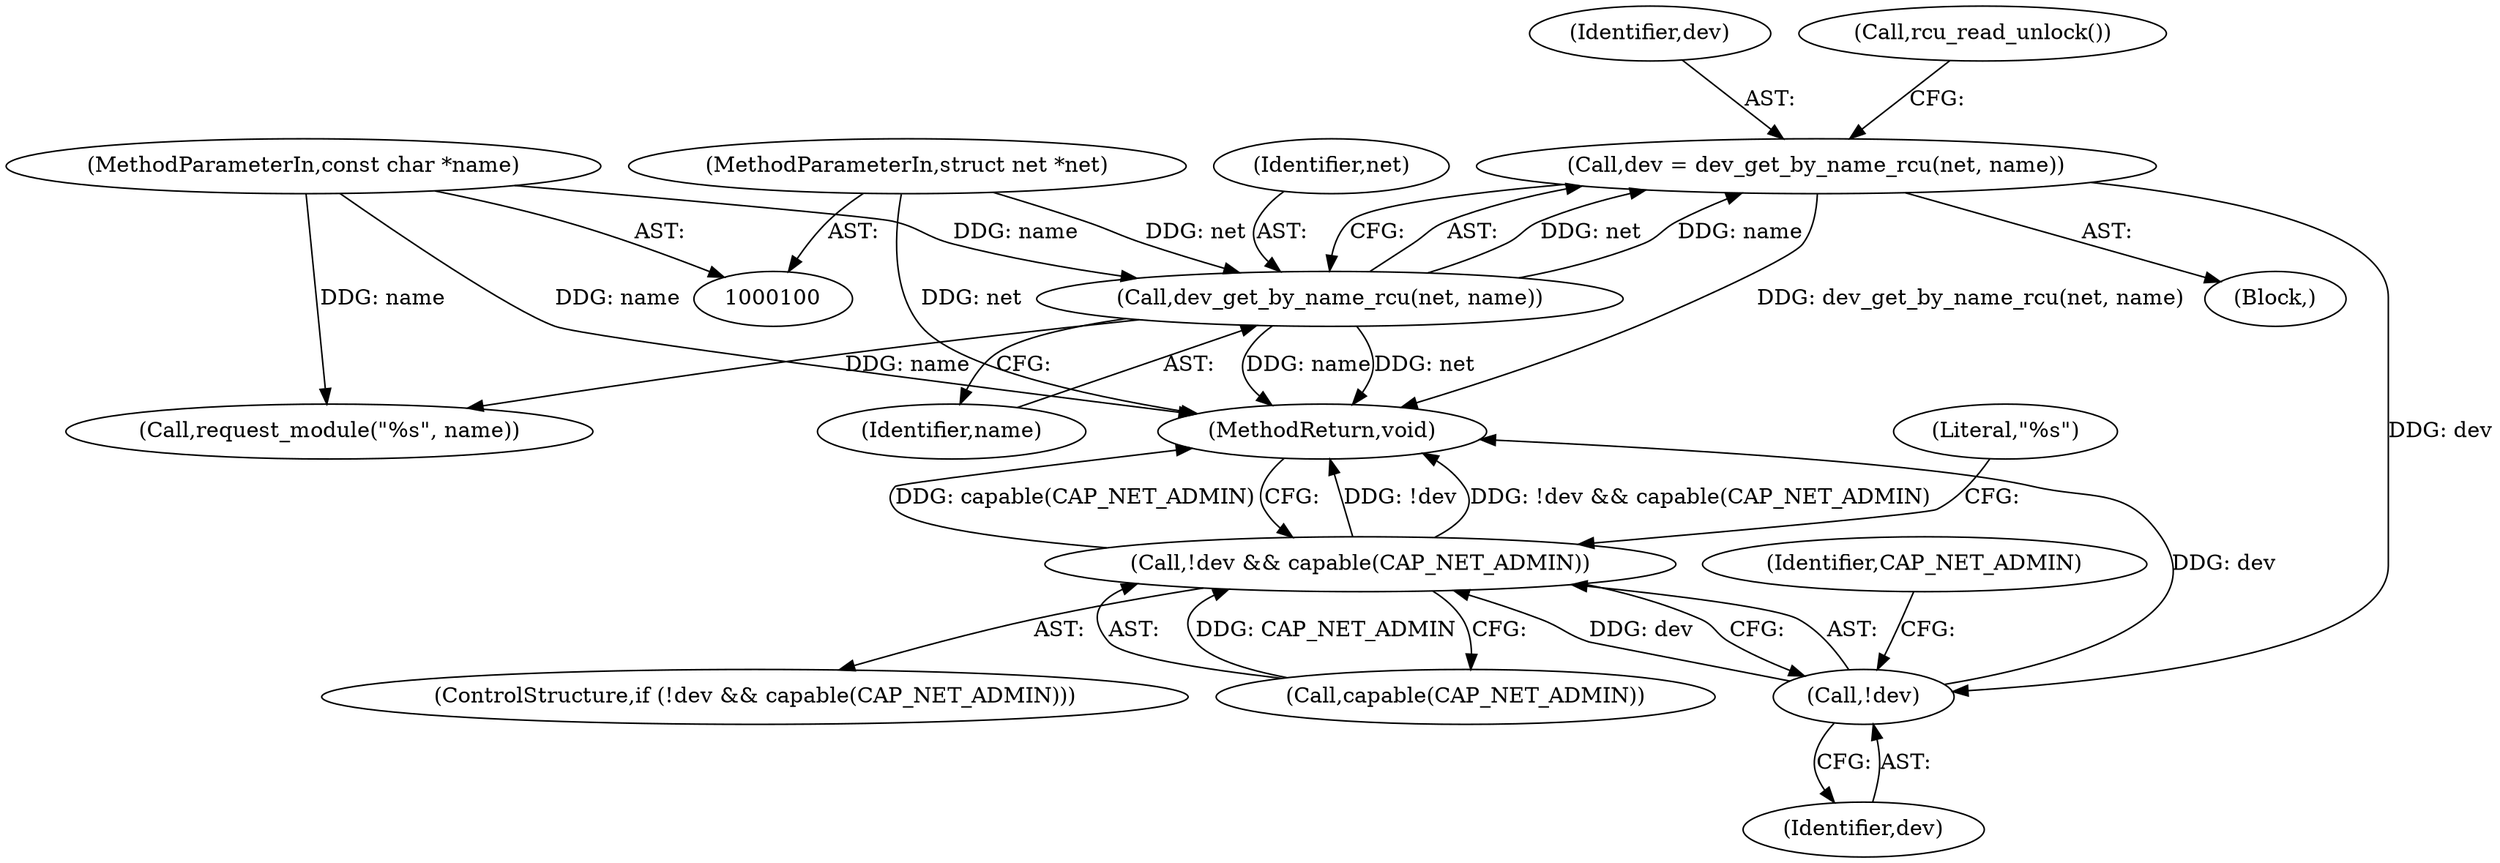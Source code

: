 digraph "1_linux_8909c9ad8ff03611c9c96c9a92656213e4bb495b@pointer" {
"1000106" [label="(Call,dev = dev_get_by_name_rcu(net, name))"];
"1000108" [label="(Call,dev_get_by_name_rcu(net, name))"];
"1000101" [label="(MethodParameterIn,struct net *net)"];
"1000102" [label="(MethodParameterIn,const char *name)"];
"1000114" [label="(Call,!dev)"];
"1000113" [label="(Call,!dev && capable(CAP_NET_ADMIN))"];
"1000110" [label="(Identifier,name)"];
"1000103" [label="(Block,)"];
"1000107" [label="(Identifier,dev)"];
"1000118" [label="(Call,request_module(\"%s\", name))"];
"1000111" [label="(Call,rcu_read_unlock())"];
"1000112" [label="(ControlStructure,if (!dev && capable(CAP_NET_ADMIN)))"];
"1000117" [label="(Identifier,CAP_NET_ADMIN)"];
"1000116" [label="(Call,capable(CAP_NET_ADMIN))"];
"1000109" [label="(Identifier,net)"];
"1000108" [label="(Call,dev_get_by_name_rcu(net, name))"];
"1000119" [label="(Literal,\"%s\")"];
"1000121" [label="(MethodReturn,void)"];
"1000102" [label="(MethodParameterIn,const char *name)"];
"1000113" [label="(Call,!dev && capable(CAP_NET_ADMIN))"];
"1000106" [label="(Call,dev = dev_get_by_name_rcu(net, name))"];
"1000115" [label="(Identifier,dev)"];
"1000101" [label="(MethodParameterIn,struct net *net)"];
"1000114" [label="(Call,!dev)"];
"1000106" -> "1000103"  [label="AST: "];
"1000106" -> "1000108"  [label="CFG: "];
"1000107" -> "1000106"  [label="AST: "];
"1000108" -> "1000106"  [label="AST: "];
"1000111" -> "1000106"  [label="CFG: "];
"1000106" -> "1000121"  [label="DDG: dev_get_by_name_rcu(net, name)"];
"1000108" -> "1000106"  [label="DDG: net"];
"1000108" -> "1000106"  [label="DDG: name"];
"1000106" -> "1000114"  [label="DDG: dev"];
"1000108" -> "1000110"  [label="CFG: "];
"1000109" -> "1000108"  [label="AST: "];
"1000110" -> "1000108"  [label="AST: "];
"1000108" -> "1000121"  [label="DDG: name"];
"1000108" -> "1000121"  [label="DDG: net"];
"1000101" -> "1000108"  [label="DDG: net"];
"1000102" -> "1000108"  [label="DDG: name"];
"1000108" -> "1000118"  [label="DDG: name"];
"1000101" -> "1000100"  [label="AST: "];
"1000101" -> "1000121"  [label="DDG: net"];
"1000102" -> "1000100"  [label="AST: "];
"1000102" -> "1000121"  [label="DDG: name"];
"1000102" -> "1000118"  [label="DDG: name"];
"1000114" -> "1000113"  [label="AST: "];
"1000114" -> "1000115"  [label="CFG: "];
"1000115" -> "1000114"  [label="AST: "];
"1000117" -> "1000114"  [label="CFG: "];
"1000113" -> "1000114"  [label="CFG: "];
"1000114" -> "1000121"  [label="DDG: dev"];
"1000114" -> "1000113"  [label="DDG: dev"];
"1000113" -> "1000112"  [label="AST: "];
"1000113" -> "1000116"  [label="CFG: "];
"1000116" -> "1000113"  [label="AST: "];
"1000119" -> "1000113"  [label="CFG: "];
"1000121" -> "1000113"  [label="CFG: "];
"1000113" -> "1000121"  [label="DDG: !dev"];
"1000113" -> "1000121"  [label="DDG: !dev && capable(CAP_NET_ADMIN)"];
"1000113" -> "1000121"  [label="DDG: capable(CAP_NET_ADMIN)"];
"1000116" -> "1000113"  [label="DDG: CAP_NET_ADMIN"];
}
